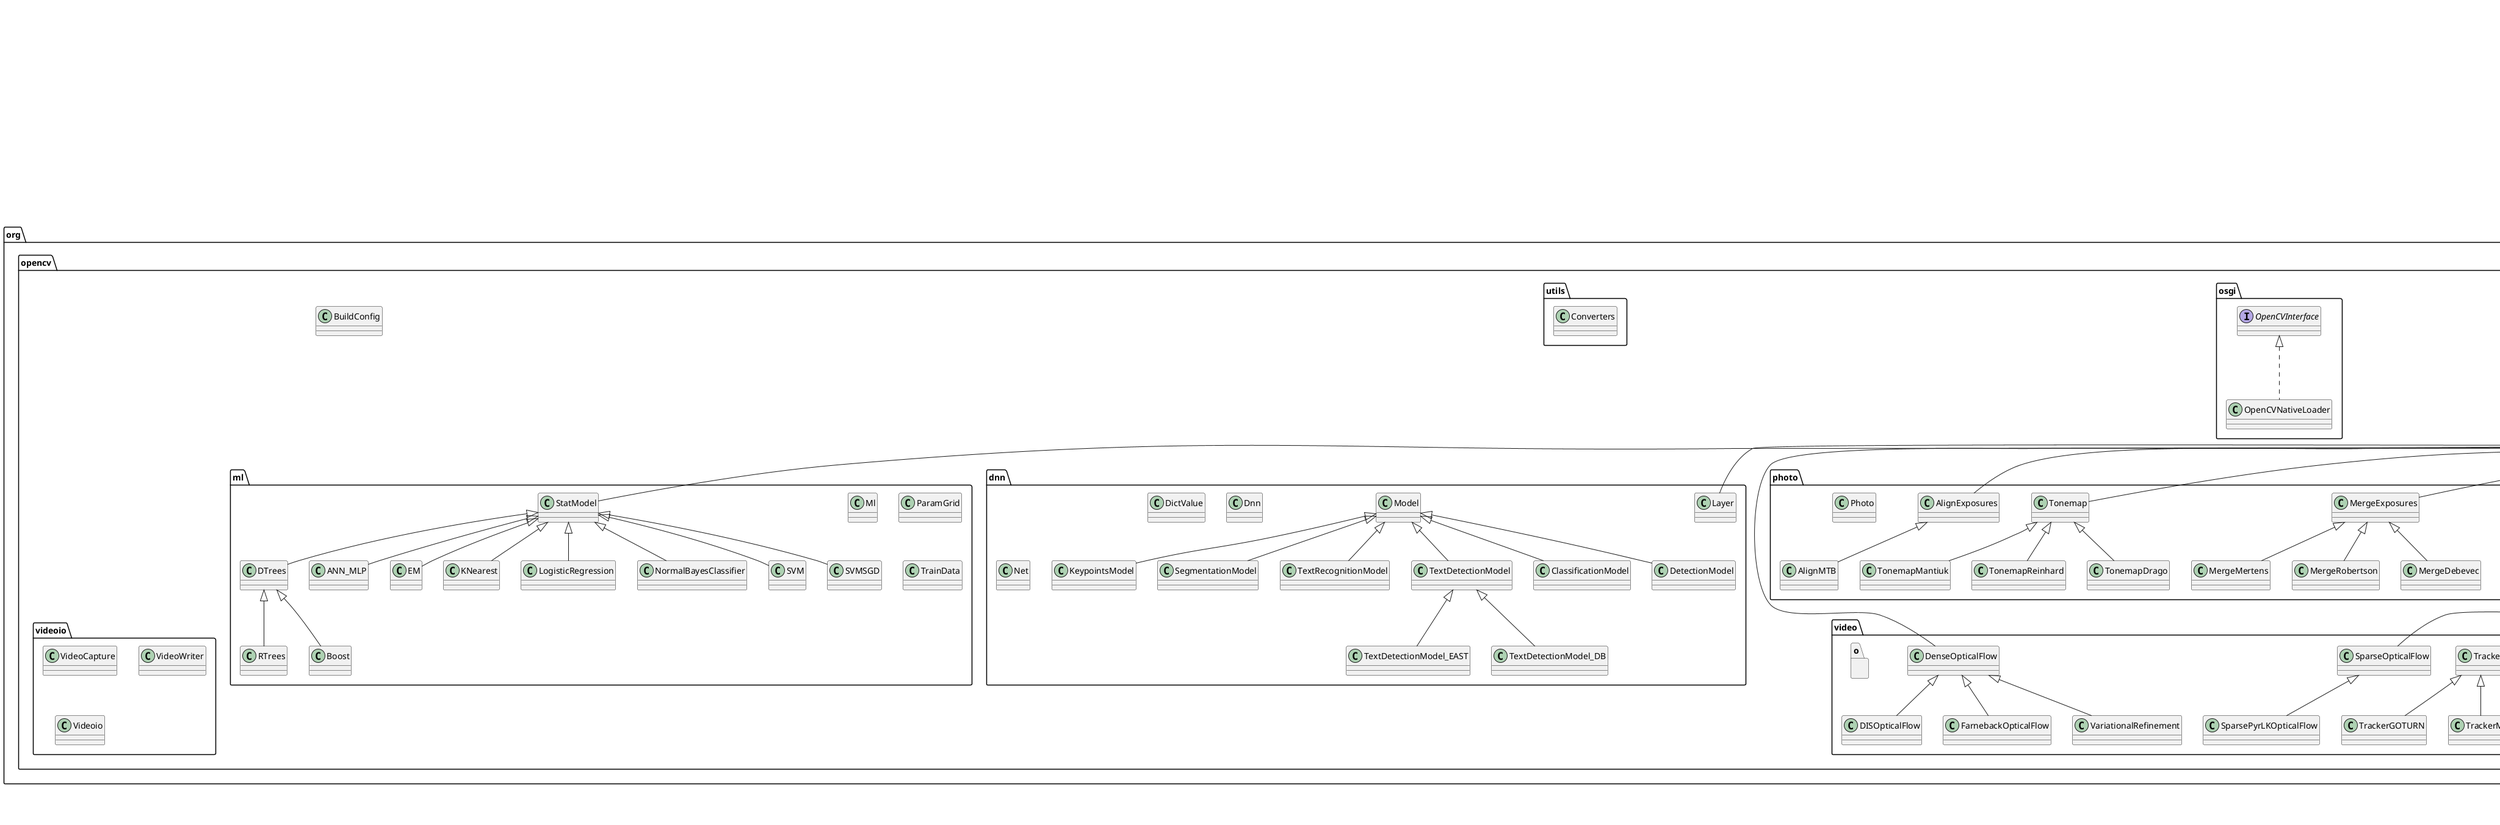 @startuml

title __FYP.OPENCV's Class Diagram__\n

  namespace org.opencv {
    class org.opencv.BuildConfig {
    }
  }
  

  namespace org.opencv {
    namespace android {
      class org.opencv.android.AsyncServiceHelper {
      }
    }
  }
  

  namespace org.opencv {
    namespace android {
      abstract class org.opencv.android.BaseLoaderCallback {
      }
    }
  }
  

  namespace org.opencv {
    namespace android {
      class org.opencv.android.Camera2Renderer {
      }
    }
  }
  

  namespace org.opencv {
    namespace android {
      class org.opencv.android.CameraActivity {
      }
    }
  }
  

  namespace org.opencv {
    namespace android {
      abstract class org.opencv.android.CameraBridgeViewBase {
      }
    }
  }
  

  namespace org.opencv {
    namespace android {
      abstract class org.opencv.android.CameraGLRendererBase {
      }
    }
  }
  

  namespace org.opencv {
    namespace android {
      class org.opencv.android.CameraGLSurfaceView {
      }
    }
  }
  

  namespace org.opencv {
    namespace android {
      class org.opencv.android.CameraRenderer {
      }
    }
  }
  

  namespace org.opencv {
    namespace android {
      class org.opencv.android.FpsMeter {
      }
    }
  }
  

  namespace org.opencv {
    namespace android {
      interface org.opencv.android.InstallCallbackInterface {
      }
    }
  }
  

  namespace org.opencv {
    namespace android {
      class org.opencv.android.JavaCamera2View {
      }
    }
  }
  

  namespace org.opencv {
    namespace android {
      class org.opencv.android.JavaCameraView {
      }
    }
  }
  

  namespace org.opencv {
    namespace android {
      interface org.opencv.android.LoaderCallbackInterface {
      }
    }
  }
  

  namespace org.opencv {
    namespace android {
      class org.opencv.android.OpenCVLoader {
      }
    }
  }
  

  namespace org.opencv {
    namespace android {
      class org.opencv.android.StaticHelper {
      }
    }
  }
  

  namespace org.opencv {
    namespace android {
      class org.opencv.android.Utils {
      }
    }
  }
  

  namespace org.opencv {
    namespace calib3d {
      class org.opencv.calib3d.Calib3d {
      }
    }
  }
  

  namespace org.opencv {
    namespace calib3d {
      class org.opencv.calib3d.StereoBM {
      }
    }
  }
  

  namespace org.opencv {
    namespace calib3d {
      class org.opencv.calib3d.StereoMatcher {
      }
    }
  }
  

  namespace org.opencv {
    namespace calib3d {
      class org.opencv.calib3d.StereoSGBM {
      }
    }
  }
  

  namespace org.opencv {
    namespace calib3d {
      class org.opencv.calib3d.UsacParams {
      }
    }
  }
  

  namespace org.opencv {
    namespace core {
      class org.opencv.core.Algorithm {
      }
    }
  }
  

  namespace org.opencv {
    namespace core {
      class org.opencv.core.Core {
      }
    }
  }
  

  namespace org.opencv {
    namespace core {
      class org.opencv.core.CvException {
      }
    }
  }
  

  namespace org.opencv {
    namespace core {
      class org.opencv.core.CvType {
      }
    }
  }
  

  namespace org.opencv {
    namespace core {
      class org.opencv.core.DMatch {
      }
    }
  }
  

  namespace org.opencv {
    namespace core {
      class org.opencv.core.KeyPoint {
      }
    }
  }
  

  namespace org.opencv {
    namespace core {
      class org.opencv.core.Mat {
      }
    }
  }
  

  namespace org.opencv {
    namespace core {
      class org.opencv.core.MatOfByte {
      }
    }
  }
  

  namespace org.opencv {
    namespace core {
      class org.opencv.core.MatOfDMatch {
      }
    }
  }
  

  namespace org.opencv {
    namespace core {
      class org.opencv.core.MatOfDouble {
      }
    }
  }
  

  namespace org.opencv {
    namespace core {
      class org.opencv.core.MatOfFloat {
      }
    }
  }
  

  namespace org.opencv {
    namespace core {
      class org.opencv.core.MatOfFloat4 {
      }
    }
  }
  

  namespace org.opencv {
    namespace core {
      class org.opencv.core.MatOfFloat6 {
      }
    }
  }
  

  namespace org.opencv {
    namespace core {
      class org.opencv.core.MatOfInt {
      }
    }
  }
  

  namespace org.opencv {
    namespace core {
      class org.opencv.core.MatOfInt4 {
      }
    }
  }
  

  namespace org.opencv {
    namespace core {
      class org.opencv.core.MatOfKeyPoint {
      }
    }
  }
  

  namespace org.opencv {
    namespace core {
      class org.opencv.core.MatOfPoint {
      }
    }
  }
  

  namespace org.opencv {
    namespace core {
      class org.opencv.core.MatOfPoint2f {
      }
    }
  }
  

  namespace org.opencv {
    namespace core {
      class org.opencv.core.MatOfPoint3 {
      }
    }
  }
  

  namespace org.opencv {
    namespace core {
      class org.opencv.core.MatOfPoint3f {
      }
    }
  }
  

  namespace org.opencv {
    namespace core {
      class org.opencv.core.MatOfRect {
      }
    }
  }
  

  namespace org.opencv {
    namespace core {
      class org.opencv.core.MatOfRect2d {
      }
    }
  }
  

  namespace org.opencv {
    namespace core {
      class org.opencv.core.MatOfRotatedRect {
      }
    }
  }
  

  namespace org.opencv {
    namespace core {
      class org.opencv.core.Point {
      }
    }
  }
  

  namespace org.opencv {
    namespace core {
      class org.opencv.core.Point3 {
      }
    }
  }
  

  namespace org.opencv {
    namespace core {
      class org.opencv.core.Range {
      }
    }
  }
  

  namespace org.opencv {
    namespace core {
      class org.opencv.core.Rect {
      }
    }
  }
  

  namespace org.opencv {
    namespace core {
      class org.opencv.core.Rect2d {
      }
    }
  }
  

  namespace org.opencv {
    namespace core {
      class org.opencv.core.RotatedRect {
      }
    }
  }
  

  namespace org.opencv {
    namespace core {
      class org.opencv.core.Scalar {
      }
    }
  }
  

  namespace org.opencv {
    namespace core {
      class org.opencv.core.Size {
      }
    }
  }
  

  namespace org.opencv {
    namespace core {
      class org.opencv.core.TermCriteria {
      }
    }
  }
  

  namespace org.opencv {
    namespace core {
      class org.opencv.core.TickMeter {
      }
    }
  }
  

  namespace org.opencv {
    namespace dnn {
      class org.opencv.dnn.ClassificationModel {
      }
    }
  }
  

  namespace org.opencv {
    namespace dnn {
      class org.opencv.dnn.DetectionModel {
      }
    }
  }
  

  namespace org.opencv {
    namespace dnn {
      class org.opencv.dnn.DictValue {
      }
    }
  }
  

  namespace org.opencv {
    namespace dnn {
      class org.opencv.dnn.Dnn {
      }
    }
  }
  

  namespace org.opencv {
    namespace dnn {
      class org.opencv.dnn.KeypointsModel {
      }
    }
  }
  

  namespace org.opencv {
    namespace dnn {
      class org.opencv.dnn.Layer {
      }
    }
  }
  

  namespace org.opencv {
    namespace dnn {
      class org.opencv.dnn.Model {
      }
    }
  }
  

  namespace org.opencv {
    namespace dnn {
      class org.opencv.dnn.Net {
      }
    }
  }
  

  namespace org.opencv {
    namespace dnn {
      class org.opencv.dnn.SegmentationModel {
      }
    }
  }
  

  namespace org.opencv {
    namespace dnn {
      class org.opencv.dnn.TextDetectionModel {
      }
    }
  }
  

  namespace org.opencv {
    namespace dnn {
      class org.opencv.dnn.TextDetectionModel_DB {
      }
    }
  }
  

  namespace org.opencv {
    namespace dnn {
      class org.opencv.dnn.TextDetectionModel_EAST {
      }
    }
  }
  

  namespace org.opencv {
    namespace dnn {
      class org.opencv.dnn.TextRecognitionModel {
      }
    }
  }
  

  namespace org.opencv {
    namespace engine {
      interface org.opencv.engine.OpenCVEngineInterface {
      }
    }
  }
  

  namespace org.opencv {
    namespace features2d {
      class org.opencv.features2d.AKAZE {
      }
    }
  }
  

  namespace org.opencv {
    namespace features2d {
      class org.opencv.features2d.AffineFeature {
      }
    }
  }
  

  namespace org.opencv {
    namespace features2d {
      class org.opencv.features2d.AgastFeatureDetector {
      }
    }
  }
  

  namespace org.opencv {
    namespace features2d {
      class org.opencv.features2d.BFMatcher {
      }
    }
  }
  

  namespace org.opencv {
    namespace features2d {
      class org.opencv.features2d.BOWImgDescriptorExtractor {
      }
    }
  }
  

  namespace org.opencv {
    namespace features2d {
      class org.opencv.features2d.BOWKMeansTrainer {
      }
    }
  }
  

  namespace org.opencv {
    namespace features2d {
      class org.opencv.features2d.BOWTrainer {
      }
    }
  }
  

  namespace org.opencv {
    namespace features2d {
      class org.opencv.features2d.BRISK {
      }
    }
  }
  

  namespace org.opencv {
    namespace features2d {
      class org.opencv.features2d.DescriptorMatcher {
      }
    }
  }
  

  namespace org.opencv {
    namespace features2d {
      class org.opencv.features2d.FastFeatureDetector {
      }
    }
  }
  

  namespace org.opencv {
    namespace features2d {
      class org.opencv.features2d.Feature2D {
      }
    }
  }
  

  namespace org.opencv {
    namespace features2d {
      class org.opencv.features2d.Features2d {
      }
    }
  }
  

  namespace org.opencv {
    namespace features2d {
      class org.opencv.features2d.FlannBasedMatcher {
      }
    }
  }
  

  namespace org.opencv {
    namespace features2d {
      class org.opencv.features2d.GFTTDetector {
      }
    }
  }
  

  namespace org.opencv {
    namespace features2d {
      class org.opencv.features2d.KAZE {
      }
    }
  }
  

  namespace org.opencv {
    namespace features2d {
      class org.opencv.features2d.MSER {
      }
    }
  }
  

  namespace org.opencv {
    namespace features2d {
      class org.opencv.features2d.ORB {
      }
    }
  }
  

  namespace org.opencv {
    namespace features2d {
      class org.opencv.features2d.SIFT {
      }
    }
  }
  

  namespace org.opencv {
    namespace features2d {
      class org.opencv.features2d.SimpleBlobDetector {
      }
    }
  }
  

  namespace org.opencv {
    namespace features2d {
      class org.opencv.features2d.SimpleBlobDetector_Params {
      }
    }
  }
  

  namespace org.opencv {
    namespace imgcodecs {
      class org.opencv.imgcodecs.Imgcodecs {
      }
    }
  }
  

  namespace org.opencv {
    namespace imgproc {
      class org.opencv.imgproc.CLAHE {
      }
    }
  }
  

  namespace org.opencv {
    namespace imgproc {
      class org.opencv.imgproc.GeneralizedHough {
      }
    }
  }
  

  namespace org.opencv {
    namespace imgproc {
      class org.opencv.imgproc.GeneralizedHoughBallard {
      }
    }
  }
  

  namespace org.opencv {
    namespace imgproc {
      class org.opencv.imgproc.GeneralizedHoughGuil {
      }
    }
  }
  

  namespace org.opencv {
    namespace imgproc {
      class org.opencv.imgproc.Imgproc {
      }
    }
  }
  

  namespace org.opencv {
    namespace imgproc {
      class org.opencv.imgproc.IntelligentScissorsMB {
      }
    }
  }
  

  namespace org.opencv {
    namespace imgproc {
      class org.opencv.imgproc.LineSegmentDetector {
      }
    }
  }
  

  namespace org.opencv {
    namespace imgproc {
      class org.opencv.imgproc.Moments {
      }
    }
  }
  

  namespace org.opencv {
    namespace imgproc {
      class org.opencv.imgproc.Subdiv2D {
      }
    }
  }
  

  namespace org.opencv {
    namespace ml {
      class org.opencv.ml.ANN_MLP {
      }
    }
  }
  

  namespace org.opencv {
    namespace ml {
      class org.opencv.ml.Boost {
      }
    }
  }
  

  namespace org.opencv {
    namespace ml {
      class org.opencv.ml.DTrees {
      }
    }
  }
  

  namespace org.opencv {
    namespace ml {
      class org.opencv.ml.EM {
      }
    }
  }
  

  namespace org.opencv {
    namespace ml {
      class org.opencv.ml.KNearest {
      }
    }
  }
  

  namespace org.opencv {
    namespace ml {
      class org.opencv.ml.LogisticRegression {
      }
    }
  }
  

  namespace org.opencv {
    namespace ml {
      class org.opencv.ml.Ml {
      }
    }
  }
  

  namespace org.opencv {
    namespace ml {
      class org.opencv.ml.NormalBayesClassifier {
      }
    }
  }
  

  namespace org.opencv {
    namespace ml {
      class org.opencv.ml.ParamGrid {
      }
    }
  }
  

  namespace org.opencv {
    namespace ml {
      class org.opencv.ml.RTrees {
      }
    }
  }
  

  namespace org.opencv {
    namespace ml {
      class org.opencv.ml.SVM {
      }
    }
  }
  

  namespace org.opencv {
    namespace ml {
      class org.opencv.ml.SVMSGD {
      }
    }
  }
  

  namespace org.opencv {
    namespace ml {
      class org.opencv.ml.StatModel {
      }
    }
  }
  

  namespace org.opencv {
    namespace ml {
      class org.opencv.ml.TrainData {
      }
    }
  }
  

  namespace org.opencv {
    namespace objdetect {
      class org.opencv.objdetect.BaseCascadeClassifier {
      }
    }
  }
  

  namespace org.opencv {
    namespace objdetect {
      class org.opencv.objdetect.CascadeClassifier {
      }
    }
  }
  

  namespace org.opencv {
    namespace objdetect {
      class org.opencv.objdetect.FaceDetectorYN {
      }
    }
  }
  

  namespace org.opencv {
    namespace objdetect {
      class org.opencv.objdetect.FaceRecognizerSF {
      }
    }
  }
  

  namespace org.opencv {
    namespace objdetect {
      class org.opencv.objdetect.HOGDescriptor {
      }
    }
  }
  

  namespace org.opencv {
    namespace objdetect {
      class org.opencv.objdetect.Objdetect {
      }
    }
  }
  

  namespace org.opencv {
    namespace objdetect {
      class org.opencv.objdetect.QRCodeDetector {
      }
    }
  }
  

  namespace org.opencv {
    namespace osgi {
      interface org.opencv.osgi.OpenCVInterface {
      }
    }
  }
  

  namespace org.opencv {
    namespace osgi {
      class org.opencv.osgi.OpenCVNativeLoader {
      }
    }
  }
  

  namespace org.opencv {
    namespace photo {
      class org.opencv.photo.AlignExposures {
      }
    }
  }
  

  namespace org.opencv {
    namespace photo {
      class org.opencv.photo.AlignMTB {
      }
    }
  }
  

  namespace org.opencv {
    namespace photo {
      class org.opencv.photo.CalibrateCRF {
      }
    }
  }
  

  namespace org.opencv {
    namespace photo {
      class org.opencv.photo.CalibrateDebevec {
      }
    }
  }
  

  namespace org.opencv {
    namespace photo {
      class org.opencv.photo.CalibrateRobertson {
      }
    }
  }
  

  namespace org.opencv {
    namespace photo {
      class org.opencv.photo.MergeDebevec {
      }
    }
  }
  

  namespace org.opencv {
    namespace photo {
      class org.opencv.photo.MergeExposures {
      }
    }
  }
  

  namespace org.opencv {
    namespace photo {
      class org.opencv.photo.MergeMertens {
      }
    }
  }
  

  namespace org.opencv {
    namespace photo {
      class org.opencv.photo.MergeRobertson {
      }
    }
  }
  

  namespace org.opencv {
    namespace photo {
      class org.opencv.photo.Photo {
      }
    }
  }
  

  namespace org.opencv {
    namespace photo {
      class org.opencv.photo.Tonemap {
      }
    }
  }
  

  namespace org.opencv {
    namespace photo {
      class org.opencv.photo.TonemapDrago {
      }
    }
  }
  

  namespace org.opencv {
    namespace photo {
      class org.opencv.photo.TonemapMantiuk {
      }
    }
  }
  

  namespace org.opencv {
    namespace photo {
      class org.opencv.photo.TonemapReinhard {
      }
    }
  }
  

  namespace org.opencv {
    namespace utils {
      class org.opencv.utils.Converters {
      }
    }
  }
  

  namespace org.opencv {
    namespace video {
      class org.opencv.video.BackgroundSubtractor {
      }
    }
  }
  

  namespace org.opencv {
    namespace video {
      class org.opencv.video.BackgroundSubtractorKNN {
      }
    }
  }
  

  namespace org.opencv {
    namespace video {
      class org.opencv.video.BackgroundSubtractorMOG2 {
      }
    }
  }
  

  namespace org.opencv {
    namespace video {
      class org.opencv.video.DISOpticalFlow {
      }
    }
  }
  

  namespace org.opencv {
    namespace video {
      class org.opencv.video.DenseOpticalFlow {
      }
    }
  }
  

  namespace org.opencv {
    namespace video {
      class org.opencv.video.FarnebackOpticalFlow {
      }
    }
  }
  

  namespace org.opencv {
    namespace video {
      class org.opencv.video.KalmanFilter {
      }
    }
  }
  

  namespace org.opencv {
    namespace video {
      class org.opencv.video.SparseOpticalFlow {
      }
    }
  }
  

  namespace org.opencv {
    namespace video {
      class org.opencv.video.SparsePyrLKOpticalFlow {
      }
    }
  }
  

  namespace org.opencv {
    namespace video {
      class org.opencv.video.Tracker {
      }
    }
  }
  

  namespace org.opencv {
    namespace video {
      class org.opencv.video.TrackerDaSiamRPN {
      }
    }
  }
  

  namespace org.opencv {
    namespace video {
      class org.opencv.video.TrackerDaSiamRPN_Params {
      }
    }
  }
  

  namespace org.opencv {
    namespace video {
      class org.opencv.video.TrackerGOTURN {
      }
    }
  }
  

  namespace org.opencv {
    namespace video {
      class org.opencv.video.TrackerGOTURN_Params {
      }
    }
  }
  

  namespace org.opencv {
    namespace video {
      class org.opencv.video.TrackerMIL {
      }
    }
  }
  

  namespace org.opencv {
    namespace video {
      class org.opencv.video.TrackerMIL_Params {
      }
    }
  }
  

  namespace org.opencv {
    namespace video {
      class org.opencv.video.VariationalRefinement {
      }
    }
  }
  

  namespace org.opencv {
    namespace video {
      class org.opencv.video.Video {
      }
    }
  }
  

  namespace org.opencv {
    namespace video {
      namespace o {
        class org.opencv.videoio.VideoCapture {
        }
      }
    }
  }
  

  namespace org.opencv {
    namespace video {
      namespace o {
        class org.opencv.videoio.VideoWriter {
        }
      }
    }
  }
  

  namespace org.opencv {
    namespace video {
      namespace o {
        class org.opencv.videoio.Videoio {
        }
      }
    }
  }
  

  org.opencv.android.AsyncServiceHelper o-- org.opencv.engine.OpenCVEngineInterface : mEngineService
  org.opencv.android.AsyncServiceHelper o-- org.opencv.android.LoaderCallbackInterface : mUserAppCallback
  org.opencv.android.BaseLoaderCallback .up.|> org.opencv.android.LoaderCallbackInterface
  org.opencv.android.Camera2Renderer -up-|> org.opencv.android.CameraGLRendererBase
  org.opencv.android.CameraActivity -up-|> android.app.Activity
  org.opencv.android.CameraBridgeViewBase .up.|> android.view.SurfaceHolder.Callback
  org.opencv.android.CameraBridgeViewBase -up-|> android.view.SurfaceView
  org.opencv.android.CameraBridgeViewBase o-- org.opencv.android.FpsMeter : mFpsMeter
  org.opencv.android.CameraBridgeViewBase o-- org.opencv.android.CameraBridgeViewBase.CvCameraViewListener2 : mListener
  org.opencv.android.CameraGLRendererBase .up.|> android.graphics.SurfaceTexture.OnFrameAvailableListener
  org.opencv.android.CameraGLRendererBase .up.|> android.opengl.GLSurfaceView.Renderer
  org.opencv.android.CameraGLRendererBase o-- org.opencv.android.CameraGLSurfaceView : mView
  org.opencv.android.CameraGLSurfaceView -up-|> android.opengl.GLSurfaceView
  org.opencv.android.CameraGLSurfaceView o-- org.opencv.android.CameraGLRendererBase : mRenderer
  org.opencv.android.CameraGLSurfaceView o-- org.opencv.android.CameraGLSurfaceView.CameraTextureListener : mTexListener
  org.opencv.android.CameraRenderer -up-|> org.opencv.android.CameraGLRendererBase
  org.opencv.android.JavaCamera2View -up-|> org.opencv.android.CameraBridgeViewBase
  org.opencv.android.JavaCameraView .up.|> android.hardware.Camera.PreviewCallback
  org.opencv.android.JavaCameraView -up-|> org.opencv.android.CameraBridgeViewBase
  org.opencv.calib3d.StereoBM -up-|> org.opencv.calib3d.StereoMatcher
  org.opencv.calib3d.StereoMatcher -up-|> org.opencv.core.Algorithm
  org.opencv.calib3d.StereoSGBM -up-|> org.opencv.calib3d.StereoMatcher
  org.opencv.core.KeyPoint o-- org.opencv.core.Point : pt
  org.opencv.core.MatOfByte -up-|> org.opencv.core.Mat
  org.opencv.core.MatOfDMatch -up-|> org.opencv.core.Mat
  org.opencv.core.MatOfDouble -up-|> org.opencv.core.Mat
  org.opencv.core.MatOfFloat -up-|> org.opencv.core.Mat
  org.opencv.core.MatOfFloat4 -up-|> org.opencv.core.Mat
  org.opencv.core.MatOfFloat6 -up-|> org.opencv.core.Mat
  org.opencv.core.MatOfInt -up-|> org.opencv.core.Mat
  org.opencv.core.MatOfInt4 -up-|> org.opencv.core.Mat
  org.opencv.core.MatOfKeyPoint -up-|> org.opencv.core.Mat
  org.opencv.core.MatOfPoint -up-|> org.opencv.core.Mat
  org.opencv.core.MatOfPoint2f -up-|> org.opencv.core.Mat
  org.opencv.core.MatOfPoint3 -up-|> org.opencv.core.Mat
  org.opencv.core.MatOfPoint3f -up-|> org.opencv.core.Mat
  org.opencv.core.MatOfRect -up-|> org.opencv.core.Mat
  org.opencv.core.MatOfRect2d -up-|> org.opencv.core.Mat
  org.opencv.core.MatOfRotatedRect -up-|> org.opencv.core.Mat
  org.opencv.core.RotatedRect o-- org.opencv.core.Point : center
  org.opencv.core.RotatedRect o-- org.opencv.core.Size : size
  org.opencv.dnn.ClassificationModel -up-|> org.opencv.dnn.Model
  org.opencv.dnn.DetectionModel -up-|> org.opencv.dnn.Model
  org.opencv.dnn.KeypointsModel -up-|> org.opencv.dnn.Model
  org.opencv.dnn.Layer -up-|> org.opencv.core.Algorithm
  org.opencv.dnn.SegmentationModel -up-|> org.opencv.dnn.Model
  org.opencv.dnn.TextDetectionModel -up-|> org.opencv.dnn.Model
  org.opencv.dnn.TextDetectionModel_DB -up-|> org.opencv.dnn.TextDetectionModel
  org.opencv.dnn.TextDetectionModel_EAST -up-|> org.opencv.dnn.TextDetectionModel
  org.opencv.dnn.TextRecognitionModel -up-|> org.opencv.dnn.Model
  org.opencv.features2d.AKAZE -up-|> org.opencv.features2d.Feature2D
  org.opencv.features2d.AffineFeature -up-|> org.opencv.features2d.Feature2D
  org.opencv.features2d.AgastFeatureDetector -up-|> org.opencv.features2d.Feature2D
  org.opencv.features2d.BFMatcher -up-|> org.opencv.features2d.DescriptorMatcher
  org.opencv.features2d.BOWKMeansTrainer -up-|> org.opencv.features2d.BOWTrainer
  org.opencv.features2d.BRISK -up-|> org.opencv.features2d.Feature2D
  org.opencv.features2d.DescriptorMatcher -up-|> org.opencv.core.Algorithm
  org.opencv.features2d.FastFeatureDetector -up-|> org.opencv.features2d.Feature2D
  org.opencv.features2d.Feature2D -up-|> org.opencv.core.Algorithm
  org.opencv.features2d.FlannBasedMatcher -up-|> org.opencv.features2d.DescriptorMatcher
  org.opencv.features2d.GFTTDetector -up-|> org.opencv.features2d.Feature2D
  org.opencv.features2d.KAZE -up-|> org.opencv.features2d.Feature2D
  org.opencv.features2d.MSER -up-|> org.opencv.features2d.Feature2D
  org.opencv.features2d.ORB -up-|> org.opencv.features2d.Feature2D
  org.opencv.features2d.SIFT -up-|> org.opencv.features2d.Feature2D
  org.opencv.features2d.SimpleBlobDetector -up-|> org.opencv.features2d.Feature2D
  org.opencv.imgproc.CLAHE -up-|> org.opencv.core.Algorithm
  org.opencv.imgproc.GeneralizedHough -up-|> org.opencv.core.Algorithm
  org.opencv.imgproc.GeneralizedHoughBallard -up-|> org.opencv.imgproc.GeneralizedHough
  org.opencv.imgproc.GeneralizedHoughGuil -up-|> org.opencv.imgproc.GeneralizedHough
  org.opencv.imgproc.LineSegmentDetector -up-|> org.opencv.core.Algorithm
  org.opencv.ml.ANN_MLP -up-|> org.opencv.ml.StatModel
  org.opencv.ml.Boost -up-|> org.opencv.ml.DTrees
  org.opencv.ml.DTrees -up-|> org.opencv.ml.StatModel
  org.opencv.ml.EM -up-|> org.opencv.ml.StatModel
  org.opencv.ml.KNearest -up-|> org.opencv.ml.StatModel
  org.opencv.ml.LogisticRegression -up-|> org.opencv.ml.StatModel
  org.opencv.ml.NormalBayesClassifier -up-|> org.opencv.ml.StatModel
  org.opencv.ml.RTrees -up-|> org.opencv.ml.DTrees
  org.opencv.ml.SVM -up-|> org.opencv.ml.StatModel
  org.opencv.ml.SVMSGD -up-|> org.opencv.ml.StatModel
  org.opencv.ml.StatModel -up-|> org.opencv.core.Algorithm
  org.opencv.objdetect.BaseCascadeClassifier -up-|> org.opencv.core.Algorithm
  org.opencv.osgi.OpenCVNativeLoader .up.|> org.opencv.osgi.OpenCVInterface
  org.opencv.photo.AlignExposures -up-|> org.opencv.core.Algorithm
  org.opencv.photo.AlignMTB -up-|> org.opencv.photo.AlignExposures
  org.opencv.photo.CalibrateCRF -up-|> org.opencv.core.Algorithm
  org.opencv.photo.CalibrateDebevec -up-|> org.opencv.photo.CalibrateCRF
  org.opencv.photo.CalibrateRobertson -up-|> org.opencv.photo.CalibrateCRF
  org.opencv.photo.MergeDebevec -up-|> org.opencv.photo.MergeExposures
  org.opencv.photo.MergeExposures -up-|> org.opencv.core.Algorithm
  org.opencv.photo.MergeMertens -up-|> org.opencv.photo.MergeExposures
  org.opencv.photo.MergeRobertson -up-|> org.opencv.photo.MergeExposures
  org.opencv.photo.Tonemap -up-|> org.opencv.core.Algorithm
  org.opencv.photo.TonemapDrago -up-|> org.opencv.photo.Tonemap
  org.opencv.photo.TonemapMantiuk -up-|> org.opencv.photo.Tonemap
  org.opencv.photo.TonemapReinhard -up-|> org.opencv.photo.Tonemap
  org.opencv.video.BackgroundSubtractor -up-|> org.opencv.core.Algorithm
  org.opencv.video.BackgroundSubtractorKNN -up-|> org.opencv.video.BackgroundSubtractor
  org.opencv.video.BackgroundSubtractorMOG2 -up-|> org.opencv.video.BackgroundSubtractor
  org.opencv.video.DISOpticalFlow -up-|> org.opencv.video.DenseOpticalFlow
  org.opencv.video.DenseOpticalFlow -up-|> org.opencv.core.Algorithm
  org.opencv.video.FarnebackOpticalFlow -up-|> org.opencv.video.DenseOpticalFlow
  org.opencv.video.SparseOpticalFlow -up-|> org.opencv.core.Algorithm
  org.opencv.video.SparsePyrLKOpticalFlow -up-|> org.opencv.video.SparseOpticalFlow
  org.opencv.video.TrackerDaSiamRPN -up-|> org.opencv.video.Tracker
  org.opencv.video.TrackerGOTURN -up-|> org.opencv.video.Tracker
  org.opencv.video.TrackerMIL -up-|> org.opencv.video.Tracker
  org.opencv.video.VariationalRefinement -up-|> org.opencv.video.DenseOpticalFlow


right footer


PlantUML diagram generated by SketchIt! (https://bitbucket.org/pmesmeur/sketch.it)
For more information about this tool, please contact philippe.mesmeur@gmail.com
endfooter

@enduml
